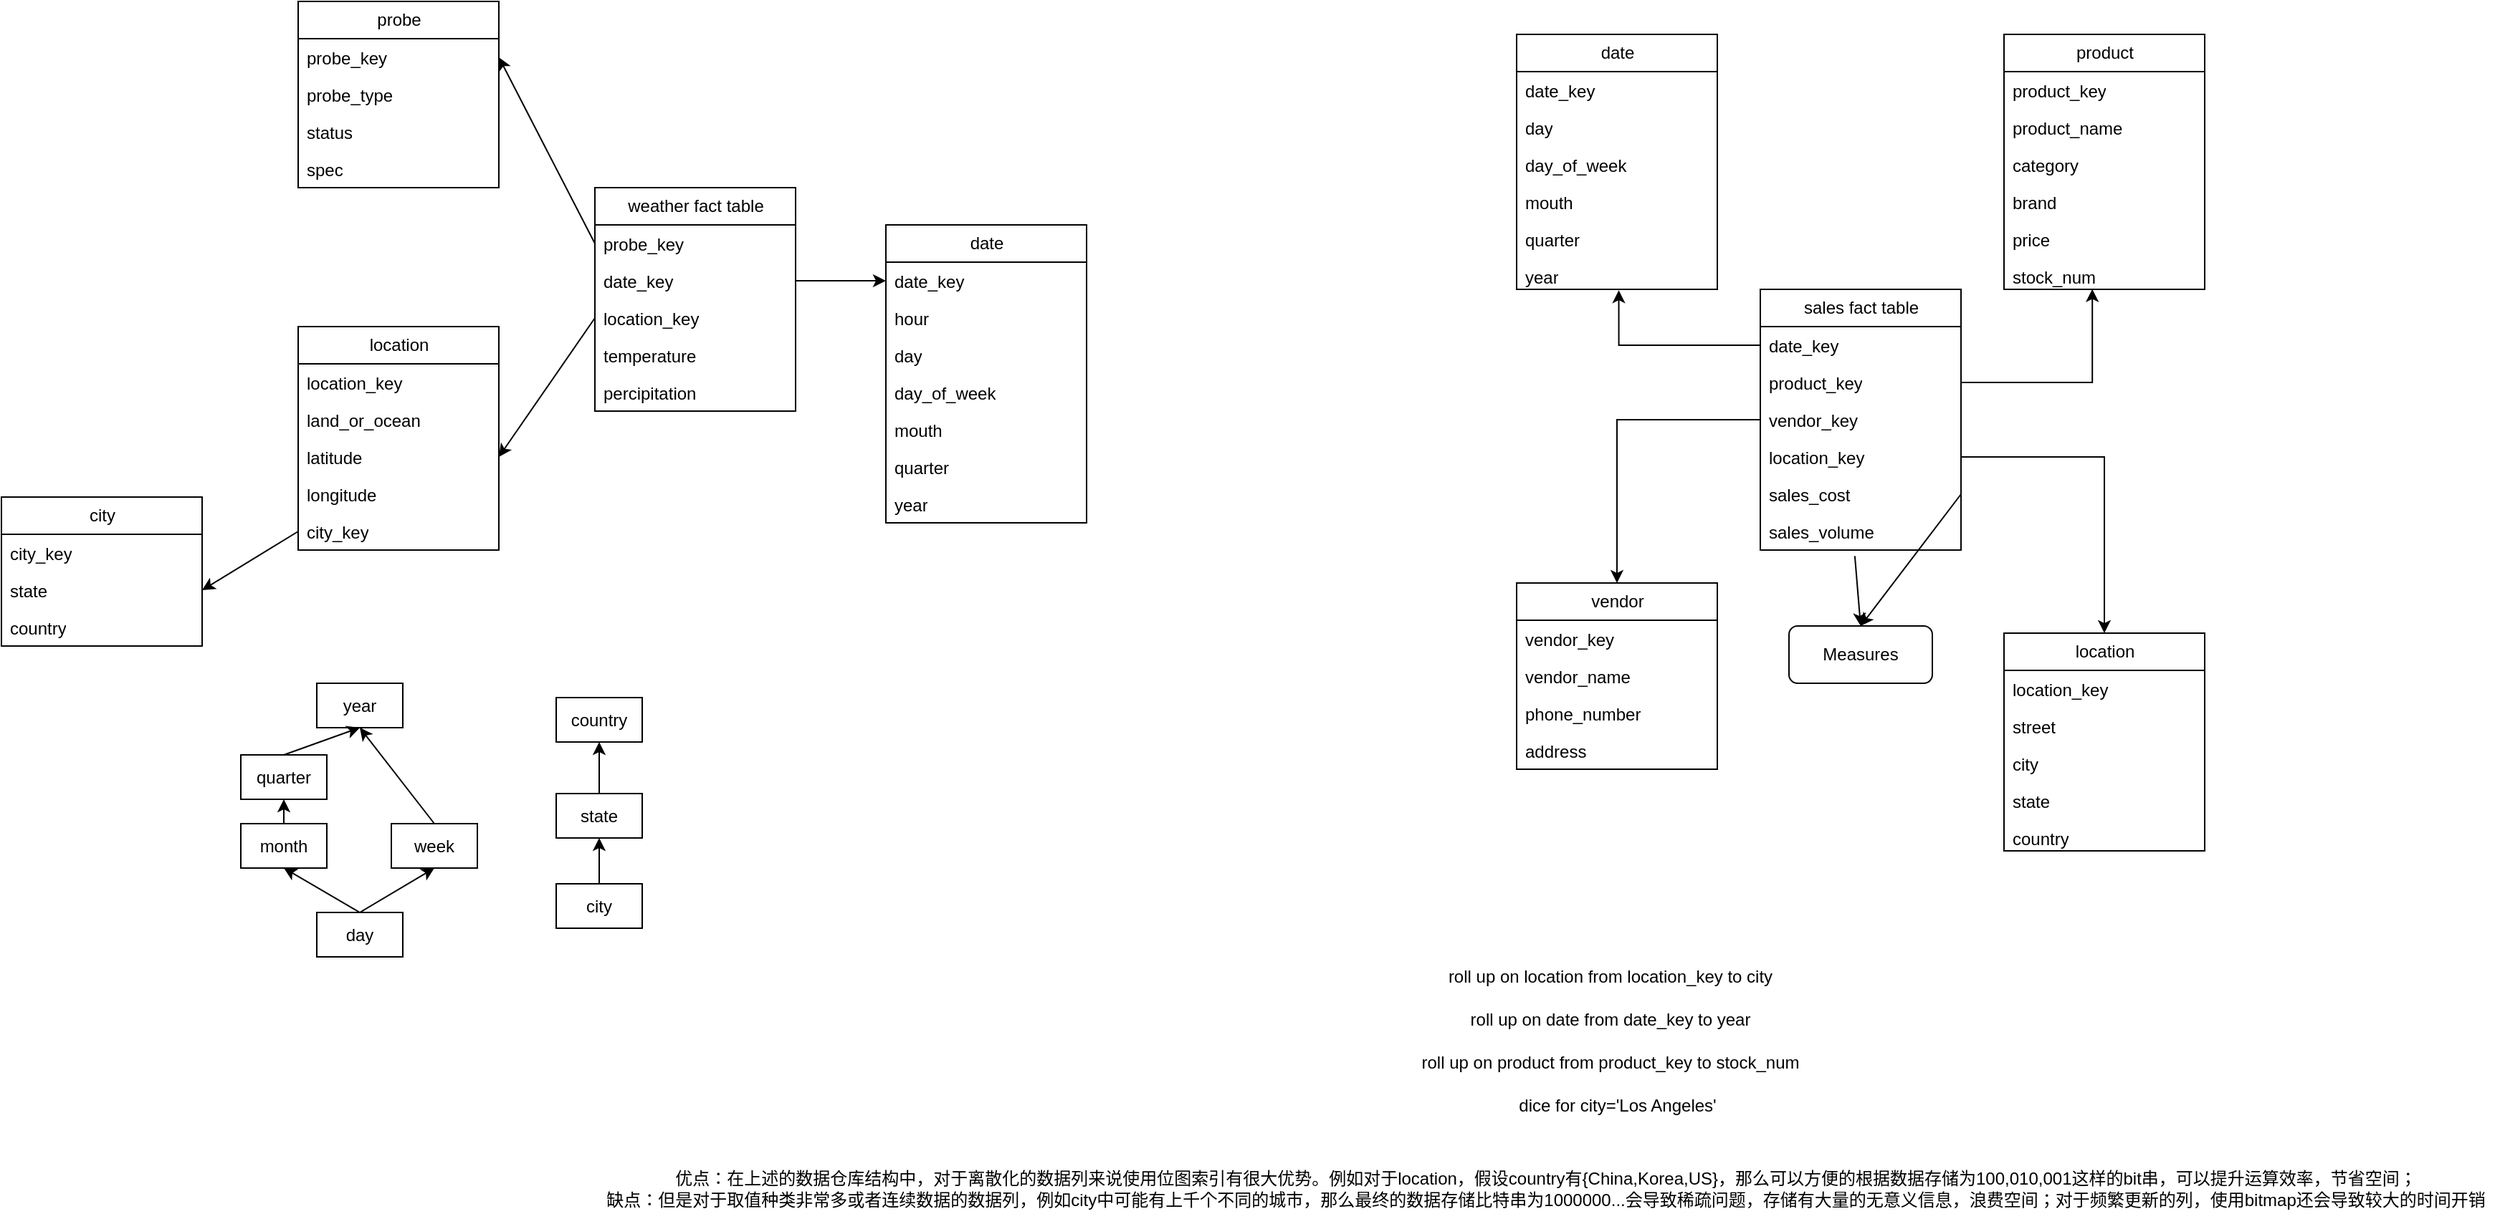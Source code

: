 <mxfile version="24.7.16">
  <diagram name="第 1 页" id="3ccgbEgvmrZUkAs4_G65">
    <mxGraphModel dx="3216" dy="810" grid="1" gridSize="10" guides="1" tooltips="1" connect="1" arrows="1" fold="1" page="1" pageScale="1" pageWidth="827" pageHeight="1169" math="0" shadow="0">
      <root>
        <mxCell id="0" />
        <mxCell id="1" parent="0" />
        <mxCell id="tXJnp-GCiFo_NJ_1QGvf-68" value="" style="endArrow=classic;html=1;rounded=0;exitX=1;exitY=0.5;exitDx=0;exitDy=0;entryX=0.5;entryY=0;entryDx=0;entryDy=0;" edge="1" parent="1" source="tXJnp-GCiFo_NJ_1QGvf-14" target="tXJnp-GCiFo_NJ_1QGvf-63">
          <mxGeometry width="50" height="50" relative="1" as="geometry">
            <mxPoint x="370" y="470" as="sourcePoint" />
            <mxPoint x="440" y="510" as="targetPoint" />
          </mxGeometry>
        </mxCell>
        <mxCell id="tXJnp-GCiFo_NJ_1QGvf-1" value="sales fact table" style="swimlane;fontStyle=0;childLayout=stackLayout;horizontal=1;startSize=26;fillColor=none;horizontalStack=0;resizeParent=1;resizeParentMax=0;resizeLast=0;collapsible=1;marginBottom=0;html=1;" vertex="1" parent="1">
          <mxGeometry x="260" y="255" width="140" height="182" as="geometry" />
        </mxCell>
        <mxCell id="tXJnp-GCiFo_NJ_1QGvf-2" value="date_key" style="text;strokeColor=none;fillColor=none;align=left;verticalAlign=top;spacingLeft=4;spacingRight=4;overflow=hidden;rotatable=0;points=[[0,0.5],[1,0.5]];portConstraint=eastwest;whiteSpace=wrap;html=1;" vertex="1" parent="tXJnp-GCiFo_NJ_1QGvf-1">
          <mxGeometry y="26" width="140" height="26" as="geometry" />
        </mxCell>
        <mxCell id="tXJnp-GCiFo_NJ_1QGvf-3" value="product_key" style="text;strokeColor=none;fillColor=none;align=left;verticalAlign=top;spacingLeft=4;spacingRight=4;overflow=hidden;rotatable=0;points=[[0,0.5],[1,0.5]];portConstraint=eastwest;whiteSpace=wrap;html=1;" vertex="1" parent="tXJnp-GCiFo_NJ_1QGvf-1">
          <mxGeometry y="52" width="140" height="26" as="geometry" />
        </mxCell>
        <mxCell id="tXJnp-GCiFo_NJ_1QGvf-4" value="vendor_key" style="text;strokeColor=none;fillColor=none;align=left;verticalAlign=top;spacingLeft=4;spacingRight=4;overflow=hidden;rotatable=0;points=[[0,0.5],[1,0.5]];portConstraint=eastwest;whiteSpace=wrap;html=1;" vertex="1" parent="tXJnp-GCiFo_NJ_1QGvf-1">
          <mxGeometry y="78" width="140" height="26" as="geometry" />
        </mxCell>
        <mxCell id="tXJnp-GCiFo_NJ_1QGvf-11" value="location_key" style="text;strokeColor=none;fillColor=none;align=left;verticalAlign=top;spacingLeft=4;spacingRight=4;overflow=hidden;rotatable=0;points=[[0,0.5],[1,0.5]];portConstraint=eastwest;whiteSpace=wrap;html=1;" vertex="1" parent="tXJnp-GCiFo_NJ_1QGvf-1">
          <mxGeometry y="104" width="140" height="26" as="geometry" />
        </mxCell>
        <mxCell id="tXJnp-GCiFo_NJ_1QGvf-14" value="sales_cost" style="text;strokeColor=none;fillColor=none;align=left;verticalAlign=top;spacingLeft=4;spacingRight=4;overflow=hidden;rotatable=0;points=[[0,0.5],[1,0.5]];portConstraint=eastwest;whiteSpace=wrap;html=1;" vertex="1" parent="tXJnp-GCiFo_NJ_1QGvf-1">
          <mxGeometry y="130" width="140" height="26" as="geometry" />
        </mxCell>
        <mxCell id="tXJnp-GCiFo_NJ_1QGvf-15" value="sales_volume" style="text;strokeColor=none;fillColor=none;align=left;verticalAlign=top;spacingLeft=4;spacingRight=4;overflow=hidden;rotatable=0;points=[[0,0.5],[1,0.5]];portConstraint=eastwest;whiteSpace=wrap;html=1;" vertex="1" parent="tXJnp-GCiFo_NJ_1QGvf-1">
          <mxGeometry y="156" width="140" height="26" as="geometry" />
        </mxCell>
        <mxCell id="tXJnp-GCiFo_NJ_1QGvf-16" value="date" style="swimlane;fontStyle=0;childLayout=stackLayout;horizontal=1;startSize=26;fillColor=none;horizontalStack=0;resizeParent=1;resizeParentMax=0;resizeLast=0;collapsible=1;marginBottom=0;html=1;" vertex="1" parent="1">
          <mxGeometry x="90" y="77" width="140" height="178" as="geometry" />
        </mxCell>
        <mxCell id="tXJnp-GCiFo_NJ_1QGvf-17" value="date_key" style="text;strokeColor=none;fillColor=none;align=left;verticalAlign=top;spacingLeft=4;spacingRight=4;overflow=hidden;rotatable=0;points=[[0,0.5],[1,0.5]];portConstraint=eastwest;whiteSpace=wrap;html=1;" vertex="1" parent="tXJnp-GCiFo_NJ_1QGvf-16">
          <mxGeometry y="26" width="140" height="26" as="geometry" />
        </mxCell>
        <mxCell id="tXJnp-GCiFo_NJ_1QGvf-18" value="day" style="text;strokeColor=none;fillColor=none;align=left;verticalAlign=top;spacingLeft=4;spacingRight=4;overflow=hidden;rotatable=0;points=[[0,0.5],[1,0.5]];portConstraint=eastwest;whiteSpace=wrap;html=1;" vertex="1" parent="tXJnp-GCiFo_NJ_1QGvf-16">
          <mxGeometry y="52" width="140" height="26" as="geometry" />
        </mxCell>
        <mxCell id="tXJnp-GCiFo_NJ_1QGvf-19" value="day_of_week" style="text;strokeColor=none;fillColor=none;align=left;verticalAlign=top;spacingLeft=4;spacingRight=4;overflow=hidden;rotatable=0;points=[[0,0.5],[1,0.5]];portConstraint=eastwest;whiteSpace=wrap;html=1;" vertex="1" parent="tXJnp-GCiFo_NJ_1QGvf-16">
          <mxGeometry y="78" width="140" height="26" as="geometry" />
        </mxCell>
        <mxCell id="tXJnp-GCiFo_NJ_1QGvf-20" value="mouth" style="text;strokeColor=none;fillColor=none;align=left;verticalAlign=top;spacingLeft=4;spacingRight=4;overflow=hidden;rotatable=0;points=[[0,0.5],[1,0.5]];portConstraint=eastwest;whiteSpace=wrap;html=1;" vertex="1" parent="tXJnp-GCiFo_NJ_1QGvf-16">
          <mxGeometry y="104" width="140" height="26" as="geometry" />
        </mxCell>
        <mxCell id="tXJnp-GCiFo_NJ_1QGvf-21" value="quarter" style="text;strokeColor=none;fillColor=none;align=left;verticalAlign=top;spacingLeft=4;spacingRight=4;overflow=hidden;rotatable=0;points=[[0,0.5],[1,0.5]];portConstraint=eastwest;whiteSpace=wrap;html=1;" vertex="1" parent="tXJnp-GCiFo_NJ_1QGvf-16">
          <mxGeometry y="130" width="140" height="26" as="geometry" />
        </mxCell>
        <mxCell id="tXJnp-GCiFo_NJ_1QGvf-23" value="year" style="text;strokeColor=none;fillColor=none;align=left;verticalAlign=top;spacingLeft=4;spacingRight=4;overflow=hidden;rotatable=0;points=[[0,0.5],[1,0.5]];portConstraint=eastwest;whiteSpace=wrap;html=1;" vertex="1" parent="tXJnp-GCiFo_NJ_1QGvf-16">
          <mxGeometry y="156" width="140" height="22" as="geometry" />
        </mxCell>
        <mxCell id="tXJnp-GCiFo_NJ_1QGvf-24" value="product" style="swimlane;fontStyle=0;childLayout=stackLayout;horizontal=1;startSize=26;fillColor=none;horizontalStack=0;resizeParent=1;resizeParentMax=0;resizeLast=0;collapsible=1;marginBottom=0;html=1;" vertex="1" parent="1">
          <mxGeometry x="430" y="77" width="140" height="178" as="geometry" />
        </mxCell>
        <mxCell id="tXJnp-GCiFo_NJ_1QGvf-25" value="product_key" style="text;strokeColor=none;fillColor=none;align=left;verticalAlign=top;spacingLeft=4;spacingRight=4;overflow=hidden;rotatable=0;points=[[0,0.5],[1,0.5]];portConstraint=eastwest;whiteSpace=wrap;html=1;" vertex="1" parent="tXJnp-GCiFo_NJ_1QGvf-24">
          <mxGeometry y="26" width="140" height="26" as="geometry" />
        </mxCell>
        <mxCell id="tXJnp-GCiFo_NJ_1QGvf-26" value="product_name" style="text;strokeColor=none;fillColor=none;align=left;verticalAlign=top;spacingLeft=4;spacingRight=4;overflow=hidden;rotatable=0;points=[[0,0.5],[1,0.5]];portConstraint=eastwest;whiteSpace=wrap;html=1;" vertex="1" parent="tXJnp-GCiFo_NJ_1QGvf-24">
          <mxGeometry y="52" width="140" height="26" as="geometry" />
        </mxCell>
        <mxCell id="tXJnp-GCiFo_NJ_1QGvf-27" value="category" style="text;strokeColor=none;fillColor=none;align=left;verticalAlign=top;spacingLeft=4;spacingRight=4;overflow=hidden;rotatable=0;points=[[0,0.5],[1,0.5]];portConstraint=eastwest;whiteSpace=wrap;html=1;" vertex="1" parent="tXJnp-GCiFo_NJ_1QGvf-24">
          <mxGeometry y="78" width="140" height="26" as="geometry" />
        </mxCell>
        <mxCell id="tXJnp-GCiFo_NJ_1QGvf-28" value="brand" style="text;strokeColor=none;fillColor=none;align=left;verticalAlign=top;spacingLeft=4;spacingRight=4;overflow=hidden;rotatable=0;points=[[0,0.5],[1,0.5]];portConstraint=eastwest;whiteSpace=wrap;html=1;" vertex="1" parent="tXJnp-GCiFo_NJ_1QGvf-24">
          <mxGeometry y="104" width="140" height="26" as="geometry" />
        </mxCell>
        <mxCell id="tXJnp-GCiFo_NJ_1QGvf-29" value="price" style="text;strokeColor=none;fillColor=none;align=left;verticalAlign=top;spacingLeft=4;spacingRight=4;overflow=hidden;rotatable=0;points=[[0,0.5],[1,0.5]];portConstraint=eastwest;whiteSpace=wrap;html=1;" vertex="1" parent="tXJnp-GCiFo_NJ_1QGvf-24">
          <mxGeometry y="130" width="140" height="26" as="geometry" />
        </mxCell>
        <mxCell id="tXJnp-GCiFo_NJ_1QGvf-30" value="stock_num" style="text;strokeColor=none;fillColor=none;align=left;verticalAlign=top;spacingLeft=4;spacingRight=4;overflow=hidden;rotatable=0;points=[[0,0.5],[1,0.5]];portConstraint=eastwest;whiteSpace=wrap;html=1;" vertex="1" parent="tXJnp-GCiFo_NJ_1QGvf-24">
          <mxGeometry y="156" width="140" height="22" as="geometry" />
        </mxCell>
        <mxCell id="tXJnp-GCiFo_NJ_1QGvf-31" value="vendor" style="swimlane;fontStyle=0;childLayout=stackLayout;horizontal=1;startSize=26;fillColor=none;horizontalStack=0;resizeParent=1;resizeParentMax=0;resizeLast=0;collapsible=1;marginBottom=0;html=1;" vertex="1" parent="1">
          <mxGeometry x="90" y="460" width="140" height="130" as="geometry" />
        </mxCell>
        <mxCell id="tXJnp-GCiFo_NJ_1QGvf-32" value="vendor_key" style="text;strokeColor=none;fillColor=none;align=left;verticalAlign=top;spacingLeft=4;spacingRight=4;overflow=hidden;rotatable=0;points=[[0,0.5],[1,0.5]];portConstraint=eastwest;whiteSpace=wrap;html=1;" vertex="1" parent="tXJnp-GCiFo_NJ_1QGvf-31">
          <mxGeometry y="26" width="140" height="26" as="geometry" />
        </mxCell>
        <mxCell id="tXJnp-GCiFo_NJ_1QGvf-33" value="vendor_name" style="text;strokeColor=none;fillColor=none;align=left;verticalAlign=top;spacingLeft=4;spacingRight=4;overflow=hidden;rotatable=0;points=[[0,0.5],[1,0.5]];portConstraint=eastwest;whiteSpace=wrap;html=1;" vertex="1" parent="tXJnp-GCiFo_NJ_1QGvf-31">
          <mxGeometry y="52" width="140" height="26" as="geometry" />
        </mxCell>
        <mxCell id="tXJnp-GCiFo_NJ_1QGvf-35" value="phone_number" style="text;strokeColor=none;fillColor=none;align=left;verticalAlign=top;spacingLeft=4;spacingRight=4;overflow=hidden;rotatable=0;points=[[0,0.5],[1,0.5]];portConstraint=eastwest;whiteSpace=wrap;html=1;" vertex="1" parent="tXJnp-GCiFo_NJ_1QGvf-31">
          <mxGeometry y="78" width="140" height="26" as="geometry" />
        </mxCell>
        <mxCell id="tXJnp-GCiFo_NJ_1QGvf-36" value="address" style="text;strokeColor=none;fillColor=none;align=left;verticalAlign=top;spacingLeft=4;spacingRight=4;overflow=hidden;rotatable=0;points=[[0,0.5],[1,0.5]];portConstraint=eastwest;whiteSpace=wrap;html=1;" vertex="1" parent="tXJnp-GCiFo_NJ_1QGvf-31">
          <mxGeometry y="104" width="140" height="26" as="geometry" />
        </mxCell>
        <mxCell id="tXJnp-GCiFo_NJ_1QGvf-40" value="location" style="swimlane;fontStyle=0;childLayout=stackLayout;horizontal=1;startSize=26;fillColor=none;horizontalStack=0;resizeParent=1;resizeParentMax=0;resizeLast=0;collapsible=1;marginBottom=0;html=1;" vertex="1" parent="1">
          <mxGeometry x="430" y="495" width="140" height="152" as="geometry" />
        </mxCell>
        <mxCell id="tXJnp-GCiFo_NJ_1QGvf-41" value="location_key" style="text;strokeColor=none;fillColor=none;align=left;verticalAlign=top;spacingLeft=4;spacingRight=4;overflow=hidden;rotatable=0;points=[[0,0.5],[1,0.5]];portConstraint=eastwest;whiteSpace=wrap;html=1;" vertex="1" parent="tXJnp-GCiFo_NJ_1QGvf-40">
          <mxGeometry y="26" width="140" height="26" as="geometry" />
        </mxCell>
        <mxCell id="tXJnp-GCiFo_NJ_1QGvf-42" value="street" style="text;strokeColor=none;fillColor=none;align=left;verticalAlign=top;spacingLeft=4;spacingRight=4;overflow=hidden;rotatable=0;points=[[0,0.5],[1,0.5]];portConstraint=eastwest;whiteSpace=wrap;html=1;" vertex="1" parent="tXJnp-GCiFo_NJ_1QGvf-40">
          <mxGeometry y="52" width="140" height="26" as="geometry" />
        </mxCell>
        <mxCell id="tXJnp-GCiFo_NJ_1QGvf-43" value="city" style="text;strokeColor=none;fillColor=none;align=left;verticalAlign=top;spacingLeft=4;spacingRight=4;overflow=hidden;rotatable=0;points=[[0,0.5],[1,0.5]];portConstraint=eastwest;whiteSpace=wrap;html=1;" vertex="1" parent="tXJnp-GCiFo_NJ_1QGvf-40">
          <mxGeometry y="78" width="140" height="26" as="geometry" />
        </mxCell>
        <mxCell id="tXJnp-GCiFo_NJ_1QGvf-44" value="state" style="text;strokeColor=none;fillColor=none;align=left;verticalAlign=top;spacingLeft=4;spacingRight=4;overflow=hidden;rotatable=0;points=[[0,0.5],[1,0.5]];portConstraint=eastwest;whiteSpace=wrap;html=1;" vertex="1" parent="tXJnp-GCiFo_NJ_1QGvf-40">
          <mxGeometry y="104" width="140" height="26" as="geometry" />
        </mxCell>
        <mxCell id="tXJnp-GCiFo_NJ_1QGvf-46" value="country" style="text;strokeColor=none;fillColor=none;align=left;verticalAlign=top;spacingLeft=4;spacingRight=4;overflow=hidden;rotatable=0;points=[[0,0.5],[1,0.5]];portConstraint=eastwest;whiteSpace=wrap;html=1;" vertex="1" parent="tXJnp-GCiFo_NJ_1QGvf-40">
          <mxGeometry y="130" width="140" height="22" as="geometry" />
        </mxCell>
        <mxCell id="tXJnp-GCiFo_NJ_1QGvf-56" style="edgeStyle=orthogonalEdgeStyle;rounded=0;orthogonalLoop=1;jettySize=auto;html=1;exitX=0;exitY=0.5;exitDx=0;exitDy=0;entryX=0.509;entryY=1.027;entryDx=0;entryDy=0;entryPerimeter=0;" edge="1" parent="1" source="tXJnp-GCiFo_NJ_1QGvf-2" target="tXJnp-GCiFo_NJ_1QGvf-23">
          <mxGeometry relative="1" as="geometry" />
        </mxCell>
        <mxCell id="tXJnp-GCiFo_NJ_1QGvf-58" style="edgeStyle=orthogonalEdgeStyle;rounded=0;orthogonalLoop=1;jettySize=auto;html=1;exitX=1;exitY=0.5;exitDx=0;exitDy=0;entryX=0.44;entryY=0.991;entryDx=0;entryDy=0;entryPerimeter=0;" edge="1" parent="1" source="tXJnp-GCiFo_NJ_1QGvf-3" target="tXJnp-GCiFo_NJ_1QGvf-30">
          <mxGeometry relative="1" as="geometry" />
        </mxCell>
        <mxCell id="tXJnp-GCiFo_NJ_1QGvf-61" style="edgeStyle=orthogonalEdgeStyle;rounded=0;orthogonalLoop=1;jettySize=auto;html=1;exitX=0;exitY=0.5;exitDx=0;exitDy=0;entryX=0.5;entryY=0;entryDx=0;entryDy=0;" edge="1" parent="1" source="tXJnp-GCiFo_NJ_1QGvf-4" target="tXJnp-GCiFo_NJ_1QGvf-31">
          <mxGeometry relative="1" as="geometry" />
        </mxCell>
        <mxCell id="tXJnp-GCiFo_NJ_1QGvf-62" style="edgeStyle=orthogonalEdgeStyle;rounded=0;orthogonalLoop=1;jettySize=auto;html=1;exitX=1;exitY=0.5;exitDx=0;exitDy=0;entryX=0.5;entryY=0;entryDx=0;entryDy=0;" edge="1" parent="1" source="tXJnp-GCiFo_NJ_1QGvf-11" target="tXJnp-GCiFo_NJ_1QGvf-40">
          <mxGeometry relative="1" as="geometry" />
        </mxCell>
        <mxCell id="tXJnp-GCiFo_NJ_1QGvf-63" value="Measures" style="rounded=1;whiteSpace=wrap;html=1;" vertex="1" parent="1">
          <mxGeometry x="280" y="490" width="100" height="40" as="geometry" />
        </mxCell>
        <mxCell id="tXJnp-GCiFo_NJ_1QGvf-69" value="" style="endArrow=classic;html=1;rounded=0;exitX=0.471;exitY=1.162;exitDx=0;exitDy=0;exitPerimeter=0;entryX=0.5;entryY=0;entryDx=0;entryDy=0;" edge="1" parent="1" source="tXJnp-GCiFo_NJ_1QGvf-15" target="tXJnp-GCiFo_NJ_1QGvf-63">
          <mxGeometry width="50" height="50" relative="1" as="geometry">
            <mxPoint x="350" y="620" as="sourcePoint" />
            <mxPoint x="400" y="570" as="targetPoint" />
          </mxGeometry>
        </mxCell>
        <mxCell id="tXJnp-GCiFo_NJ_1QGvf-70" value="roll up on location from location_key to city" style="text;html=1;align=center;verticalAlign=middle;resizable=0;points=[];autosize=1;strokeColor=none;fillColor=none;" vertex="1" parent="1">
          <mxGeometry x="30" y="720" width="250" height="30" as="geometry" />
        </mxCell>
        <mxCell id="tXJnp-GCiFo_NJ_1QGvf-71" value="roll up on product from product_key to stock_num" style="text;html=1;align=center;verticalAlign=middle;resizable=0;points=[];autosize=1;strokeColor=none;fillColor=none;" vertex="1" parent="1">
          <mxGeometry x="10" y="780" width="290" height="30" as="geometry" />
        </mxCell>
        <mxCell id="tXJnp-GCiFo_NJ_1QGvf-72" value="roll up on date from date_key to year" style="text;html=1;align=center;verticalAlign=middle;resizable=0;points=[];autosize=1;strokeColor=none;fillColor=none;" vertex="1" parent="1">
          <mxGeometry x="45" y="750" width="220" height="30" as="geometry" />
        </mxCell>
        <mxCell id="tXJnp-GCiFo_NJ_1QGvf-73" value="dice for city=&#39;Los Angeles&#39;" style="text;html=1;align=center;verticalAlign=middle;resizable=0;points=[];autosize=1;strokeColor=none;fillColor=none;" vertex="1" parent="1">
          <mxGeometry x="80" y="810" width="160" height="30" as="geometry" />
        </mxCell>
        <mxCell id="tXJnp-GCiFo_NJ_1QGvf-74" value="优点：在上述的数据仓库结构中，对于离散化的数据列来说使用位图索引有很大优势。例如对于location，假设country有{China,Korea,US}，那么可以方便的根据数据存储为100,010,001这样的bit串，可以提升运算效率，节省空间；&lt;div&gt;缺点：但是对于取值种类非常多&lt;span style=&quot;background-color: initial;&quot;&gt;或者连续数据&lt;/span&gt;&lt;span style=&quot;background-color: initial;&quot;&gt;的数据列，例如city中可能有上千个不同的城市，那么最终的数据存储比特串为1000000...会导致稀疏问题，存储有大量的无意义信息，浪费空间；对于频繁更新的列，使用bitmap还会导致较大的时间开销&lt;/span&gt;&lt;/div&gt;" style="text;html=1;align=center;verticalAlign=middle;resizable=0;points=[];autosize=1;strokeColor=none;fillColor=none;" vertex="1" parent="1">
          <mxGeometry x="-555" y="863" width="1330" height="40" as="geometry" />
        </mxCell>
        <mxCell id="tXJnp-GCiFo_NJ_1QGvf-75" value="weather fact table" style="swimlane;fontStyle=0;childLayout=stackLayout;horizontal=1;startSize=26;fillColor=none;horizontalStack=0;resizeParent=1;resizeParentMax=0;resizeLast=0;collapsible=1;marginBottom=0;html=1;" vertex="1" parent="1">
          <mxGeometry x="-553" y="184" width="140" height="156" as="geometry" />
        </mxCell>
        <mxCell id="tXJnp-GCiFo_NJ_1QGvf-76" value="probe_key" style="text;strokeColor=none;fillColor=none;align=left;verticalAlign=top;spacingLeft=4;spacingRight=4;overflow=hidden;rotatable=0;points=[[0,0.5],[1,0.5]];portConstraint=eastwest;whiteSpace=wrap;html=1;" vertex="1" parent="tXJnp-GCiFo_NJ_1QGvf-75">
          <mxGeometry y="26" width="140" height="26" as="geometry" />
        </mxCell>
        <mxCell id="tXJnp-GCiFo_NJ_1QGvf-77" value="date_key" style="text;strokeColor=none;fillColor=none;align=left;verticalAlign=top;spacingLeft=4;spacingRight=4;overflow=hidden;rotatable=0;points=[[0,0.5],[1,0.5]];portConstraint=eastwest;whiteSpace=wrap;html=1;" vertex="1" parent="tXJnp-GCiFo_NJ_1QGvf-75">
          <mxGeometry y="52" width="140" height="26" as="geometry" />
        </mxCell>
        <mxCell id="tXJnp-GCiFo_NJ_1QGvf-79" value="location_key" style="text;strokeColor=none;fillColor=none;align=left;verticalAlign=top;spacingLeft=4;spacingRight=4;overflow=hidden;rotatable=0;points=[[0,0.5],[1,0.5]];portConstraint=eastwest;whiteSpace=wrap;html=1;" vertex="1" parent="tXJnp-GCiFo_NJ_1QGvf-75">
          <mxGeometry y="78" width="140" height="26" as="geometry" />
        </mxCell>
        <mxCell id="tXJnp-GCiFo_NJ_1QGvf-80" value="temperature" style="text;strokeColor=none;fillColor=none;align=left;verticalAlign=top;spacingLeft=4;spacingRight=4;overflow=hidden;rotatable=0;points=[[0,0.5],[1,0.5]];portConstraint=eastwest;whiteSpace=wrap;html=1;" vertex="1" parent="tXJnp-GCiFo_NJ_1QGvf-75">
          <mxGeometry y="104" width="140" height="26" as="geometry" />
        </mxCell>
        <mxCell id="tXJnp-GCiFo_NJ_1QGvf-81" value="percipitation" style="text;strokeColor=none;fillColor=none;align=left;verticalAlign=top;spacingLeft=4;spacingRight=4;overflow=hidden;rotatable=0;points=[[0,0.5],[1,0.5]];portConstraint=eastwest;whiteSpace=wrap;html=1;" vertex="1" parent="tXJnp-GCiFo_NJ_1QGvf-75">
          <mxGeometry y="130" width="140" height="26" as="geometry" />
        </mxCell>
        <mxCell id="tXJnp-GCiFo_NJ_1QGvf-82" value="probe" style="swimlane;fontStyle=0;childLayout=stackLayout;horizontal=1;startSize=26;fillColor=none;horizontalStack=0;resizeParent=1;resizeParentMax=0;resizeLast=0;collapsible=1;marginBottom=0;html=1;" vertex="1" parent="1">
          <mxGeometry x="-760" y="54" width="140" height="130" as="geometry" />
        </mxCell>
        <mxCell id="tXJnp-GCiFo_NJ_1QGvf-83" value="probe_key" style="text;strokeColor=none;fillColor=none;align=left;verticalAlign=top;spacingLeft=4;spacingRight=4;overflow=hidden;rotatable=0;points=[[0,0.5],[1,0.5]];portConstraint=eastwest;whiteSpace=wrap;html=1;" vertex="1" parent="tXJnp-GCiFo_NJ_1QGvf-82">
          <mxGeometry y="26" width="140" height="26" as="geometry" />
        </mxCell>
        <mxCell id="tXJnp-GCiFo_NJ_1QGvf-84" value="probe_type" style="text;strokeColor=none;fillColor=none;align=left;verticalAlign=top;spacingLeft=4;spacingRight=4;overflow=hidden;rotatable=0;points=[[0,0.5],[1,0.5]];portConstraint=eastwest;whiteSpace=wrap;html=1;" vertex="1" parent="tXJnp-GCiFo_NJ_1QGvf-82">
          <mxGeometry y="52" width="140" height="26" as="geometry" />
        </mxCell>
        <mxCell id="tXJnp-GCiFo_NJ_1QGvf-85" value="status" style="text;strokeColor=none;fillColor=none;align=left;verticalAlign=top;spacingLeft=4;spacingRight=4;overflow=hidden;rotatable=0;points=[[0,0.5],[1,0.5]];portConstraint=eastwest;whiteSpace=wrap;html=1;" vertex="1" parent="tXJnp-GCiFo_NJ_1QGvf-82">
          <mxGeometry y="78" width="140" height="26" as="geometry" />
        </mxCell>
        <mxCell id="tXJnp-GCiFo_NJ_1QGvf-86" value="spec" style="text;strokeColor=none;fillColor=none;align=left;verticalAlign=top;spacingLeft=4;spacingRight=4;overflow=hidden;rotatable=0;points=[[0,0.5],[1,0.5]];portConstraint=eastwest;whiteSpace=wrap;html=1;" vertex="1" parent="tXJnp-GCiFo_NJ_1QGvf-82">
          <mxGeometry y="104" width="140" height="26" as="geometry" />
        </mxCell>
        <mxCell id="tXJnp-GCiFo_NJ_1QGvf-88" value="date" style="swimlane;fontStyle=0;childLayout=stackLayout;horizontal=1;startSize=26;fillColor=none;horizontalStack=0;resizeParent=1;resizeParentMax=0;resizeLast=0;collapsible=1;marginBottom=0;html=1;" vertex="1" parent="1">
          <mxGeometry x="-350" y="210" width="140" height="208" as="geometry" />
        </mxCell>
        <mxCell id="tXJnp-GCiFo_NJ_1QGvf-89" value="date_key" style="text;strokeColor=none;fillColor=none;align=left;verticalAlign=top;spacingLeft=4;spacingRight=4;overflow=hidden;rotatable=0;points=[[0,0.5],[1,0.5]];portConstraint=eastwest;whiteSpace=wrap;html=1;" vertex="1" parent="tXJnp-GCiFo_NJ_1QGvf-88">
          <mxGeometry y="26" width="140" height="26" as="geometry" />
        </mxCell>
        <mxCell id="tXJnp-GCiFo_NJ_1QGvf-90" value="hour" style="text;strokeColor=none;fillColor=none;align=left;verticalAlign=top;spacingLeft=4;spacingRight=4;overflow=hidden;rotatable=0;points=[[0,0.5],[1,0.5]];portConstraint=eastwest;whiteSpace=wrap;html=1;" vertex="1" parent="tXJnp-GCiFo_NJ_1QGvf-88">
          <mxGeometry y="52" width="140" height="26" as="geometry" />
        </mxCell>
        <mxCell id="tXJnp-GCiFo_NJ_1QGvf-91" value="day" style="text;strokeColor=none;fillColor=none;align=left;verticalAlign=top;spacingLeft=4;spacingRight=4;overflow=hidden;rotatable=0;points=[[0,0.5],[1,0.5]];portConstraint=eastwest;whiteSpace=wrap;html=1;" vertex="1" parent="tXJnp-GCiFo_NJ_1QGvf-88">
          <mxGeometry y="78" width="140" height="26" as="geometry" />
        </mxCell>
        <mxCell id="tXJnp-GCiFo_NJ_1QGvf-92" value="day_of_week" style="text;strokeColor=none;fillColor=none;align=left;verticalAlign=top;spacingLeft=4;spacingRight=4;overflow=hidden;rotatable=0;points=[[0,0.5],[1,0.5]];portConstraint=eastwest;whiteSpace=wrap;html=1;" vertex="1" parent="tXJnp-GCiFo_NJ_1QGvf-88">
          <mxGeometry y="104" width="140" height="26" as="geometry" />
        </mxCell>
        <mxCell id="tXJnp-GCiFo_NJ_1QGvf-93" value="mouth" style="text;strokeColor=none;fillColor=none;align=left;verticalAlign=top;spacingLeft=4;spacingRight=4;overflow=hidden;rotatable=0;points=[[0,0.5],[1,0.5]];portConstraint=eastwest;whiteSpace=wrap;html=1;" vertex="1" parent="tXJnp-GCiFo_NJ_1QGvf-88">
          <mxGeometry y="130" width="140" height="26" as="geometry" />
        </mxCell>
        <mxCell id="tXJnp-GCiFo_NJ_1QGvf-94" value="quarter" style="text;strokeColor=none;fillColor=none;align=left;verticalAlign=top;spacingLeft=4;spacingRight=4;overflow=hidden;rotatable=0;points=[[0,0.5],[1,0.5]];portConstraint=eastwest;whiteSpace=wrap;html=1;" vertex="1" parent="tXJnp-GCiFo_NJ_1QGvf-88">
          <mxGeometry y="156" width="140" height="26" as="geometry" />
        </mxCell>
        <mxCell id="tXJnp-GCiFo_NJ_1QGvf-95" value="year" style="text;strokeColor=none;fillColor=none;align=left;verticalAlign=top;spacingLeft=4;spacingRight=4;overflow=hidden;rotatable=0;points=[[0,0.5],[1,0.5]];portConstraint=eastwest;whiteSpace=wrap;html=1;" vertex="1" parent="tXJnp-GCiFo_NJ_1QGvf-88">
          <mxGeometry y="182" width="140" height="26" as="geometry" />
        </mxCell>
        <mxCell id="tXJnp-GCiFo_NJ_1QGvf-96" value="location" style="swimlane;fontStyle=0;childLayout=stackLayout;horizontal=1;startSize=26;fillColor=none;horizontalStack=0;resizeParent=1;resizeParentMax=0;resizeLast=0;collapsible=1;marginBottom=0;html=1;" vertex="1" parent="1">
          <mxGeometry x="-760" y="281" width="140" height="156" as="geometry" />
        </mxCell>
        <mxCell id="tXJnp-GCiFo_NJ_1QGvf-97" value="location_key" style="text;strokeColor=none;fillColor=none;align=left;verticalAlign=top;spacingLeft=4;spacingRight=4;overflow=hidden;rotatable=0;points=[[0,0.5],[1,0.5]];portConstraint=eastwest;whiteSpace=wrap;html=1;" vertex="1" parent="tXJnp-GCiFo_NJ_1QGvf-96">
          <mxGeometry y="26" width="140" height="26" as="geometry" />
        </mxCell>
        <mxCell id="tXJnp-GCiFo_NJ_1QGvf-98" value="land_or_ocean" style="text;strokeColor=none;fillColor=none;align=left;verticalAlign=top;spacingLeft=4;spacingRight=4;overflow=hidden;rotatable=0;points=[[0,0.5],[1,0.5]];portConstraint=eastwest;whiteSpace=wrap;html=1;" vertex="1" parent="tXJnp-GCiFo_NJ_1QGvf-96">
          <mxGeometry y="52" width="140" height="26" as="geometry" />
        </mxCell>
        <mxCell id="tXJnp-GCiFo_NJ_1QGvf-99" value="latitude" style="text;strokeColor=none;fillColor=none;align=left;verticalAlign=top;spacingLeft=4;spacingRight=4;overflow=hidden;rotatable=0;points=[[0,0.5],[1,0.5]];portConstraint=eastwest;whiteSpace=wrap;html=1;" vertex="1" parent="tXJnp-GCiFo_NJ_1QGvf-96">
          <mxGeometry y="78" width="140" height="26" as="geometry" />
        </mxCell>
        <mxCell id="tXJnp-GCiFo_NJ_1QGvf-100" value="longitude" style="text;strokeColor=none;fillColor=none;align=left;verticalAlign=top;spacingLeft=4;spacingRight=4;overflow=hidden;rotatable=0;points=[[0,0.5],[1,0.5]];portConstraint=eastwest;whiteSpace=wrap;html=1;" vertex="1" parent="tXJnp-GCiFo_NJ_1QGvf-96">
          <mxGeometry y="104" width="140" height="26" as="geometry" />
        </mxCell>
        <mxCell id="tXJnp-GCiFo_NJ_1QGvf-101" value="city_key" style="text;strokeColor=none;fillColor=none;align=left;verticalAlign=top;spacingLeft=4;spacingRight=4;overflow=hidden;rotatable=0;points=[[0,0.5],[1,0.5]];portConstraint=eastwest;whiteSpace=wrap;html=1;" vertex="1" parent="tXJnp-GCiFo_NJ_1QGvf-96">
          <mxGeometry y="130" width="140" height="26" as="geometry" />
        </mxCell>
        <mxCell id="tXJnp-GCiFo_NJ_1QGvf-104" value="" style="endArrow=classic;html=1;rounded=0;entryX=1;entryY=0.5;entryDx=0;entryDy=0;exitX=0;exitY=0.5;exitDx=0;exitDy=0;" edge="1" parent="1" source="tXJnp-GCiFo_NJ_1QGvf-79" target="tXJnp-GCiFo_NJ_1QGvf-99">
          <mxGeometry width="50" height="50" relative="1" as="geometry">
            <mxPoint x="-650" y="500" as="sourcePoint" />
            <mxPoint x="-600" y="450" as="targetPoint" />
          </mxGeometry>
        </mxCell>
        <mxCell id="tXJnp-GCiFo_NJ_1QGvf-107" value="" style="endArrow=classic;html=1;rounded=0;entryX=1;entryY=0.5;entryDx=0;entryDy=0;exitX=0;exitY=0.5;exitDx=0;exitDy=0;" edge="1" parent="1" source="tXJnp-GCiFo_NJ_1QGvf-76" target="tXJnp-GCiFo_NJ_1QGvf-83">
          <mxGeometry width="50" height="50" relative="1" as="geometry">
            <mxPoint x="-510" y="120" as="sourcePoint" />
            <mxPoint x="-460" y="70" as="targetPoint" />
          </mxGeometry>
        </mxCell>
        <mxCell id="tXJnp-GCiFo_NJ_1QGvf-108" value="" style="endArrow=classic;html=1;rounded=0;exitX=1;exitY=0.5;exitDx=0;exitDy=0;entryX=0;entryY=0.5;entryDx=0;entryDy=0;" edge="1" parent="1" source="tXJnp-GCiFo_NJ_1QGvf-77" target="tXJnp-GCiFo_NJ_1QGvf-89">
          <mxGeometry width="50" height="50" relative="1" as="geometry">
            <mxPoint x="-590" y="540" as="sourcePoint" />
            <mxPoint x="-540" y="490" as="targetPoint" />
          </mxGeometry>
        </mxCell>
        <mxCell id="tXJnp-GCiFo_NJ_1QGvf-116" value="city" style="swimlane;fontStyle=0;childLayout=stackLayout;horizontal=1;startSize=26;fillColor=none;horizontalStack=0;resizeParent=1;resizeParentMax=0;resizeLast=0;collapsible=1;marginBottom=0;html=1;" vertex="1" parent="1">
          <mxGeometry x="-967" y="400" width="140" height="104" as="geometry" />
        </mxCell>
        <mxCell id="tXJnp-GCiFo_NJ_1QGvf-117" value="city_key" style="text;strokeColor=none;fillColor=none;align=left;verticalAlign=top;spacingLeft=4;spacingRight=4;overflow=hidden;rotatable=0;points=[[0,0.5],[1,0.5]];portConstraint=eastwest;whiteSpace=wrap;html=1;" vertex="1" parent="tXJnp-GCiFo_NJ_1QGvf-116">
          <mxGeometry y="26" width="140" height="26" as="geometry" />
        </mxCell>
        <mxCell id="tXJnp-GCiFo_NJ_1QGvf-118" value="state" style="text;strokeColor=none;fillColor=none;align=left;verticalAlign=top;spacingLeft=4;spacingRight=4;overflow=hidden;rotatable=0;points=[[0,0.5],[1,0.5]];portConstraint=eastwest;whiteSpace=wrap;html=1;" vertex="1" parent="tXJnp-GCiFo_NJ_1QGvf-116">
          <mxGeometry y="52" width="140" height="26" as="geometry" />
        </mxCell>
        <mxCell id="tXJnp-GCiFo_NJ_1QGvf-119" value="country" style="text;strokeColor=none;fillColor=none;align=left;verticalAlign=top;spacingLeft=4;spacingRight=4;overflow=hidden;rotatable=0;points=[[0,0.5],[1,0.5]];portConstraint=eastwest;whiteSpace=wrap;html=1;" vertex="1" parent="tXJnp-GCiFo_NJ_1QGvf-116">
          <mxGeometry y="78" width="140" height="26" as="geometry" />
        </mxCell>
        <mxCell id="tXJnp-GCiFo_NJ_1QGvf-122" value="" style="endArrow=classic;html=1;rounded=0;exitX=0;exitY=0.5;exitDx=0;exitDy=0;entryX=1;entryY=0.5;entryDx=0;entryDy=0;" edge="1" parent="1" source="tXJnp-GCiFo_NJ_1QGvf-101" target="tXJnp-GCiFo_NJ_1QGvf-118">
          <mxGeometry width="50" height="50" relative="1" as="geometry">
            <mxPoint x="-730" y="560" as="sourcePoint" />
            <mxPoint x="-680" y="510" as="targetPoint" />
          </mxGeometry>
        </mxCell>
        <mxCell id="tXJnp-GCiFo_NJ_1QGvf-124" value="day" style="rounded=0;whiteSpace=wrap;html=1;" vertex="1" parent="1">
          <mxGeometry x="-747" y="690" width="60" height="31" as="geometry" />
        </mxCell>
        <mxCell id="tXJnp-GCiFo_NJ_1QGvf-125" value="month" style="rounded=0;whiteSpace=wrap;html=1;" vertex="1" parent="1">
          <mxGeometry x="-800" y="628" width="60" height="31" as="geometry" />
        </mxCell>
        <mxCell id="tXJnp-GCiFo_NJ_1QGvf-126" value="quarter" style="rounded=0;whiteSpace=wrap;html=1;" vertex="1" parent="1">
          <mxGeometry x="-800" y="580" width="60" height="31" as="geometry" />
        </mxCell>
        <mxCell id="tXJnp-GCiFo_NJ_1QGvf-127" value="week" style="rounded=0;whiteSpace=wrap;html=1;" vertex="1" parent="1">
          <mxGeometry x="-695" y="628" width="60" height="31" as="geometry" />
        </mxCell>
        <mxCell id="tXJnp-GCiFo_NJ_1QGvf-128" value="year" style="rounded=0;whiteSpace=wrap;html=1;" vertex="1" parent="1">
          <mxGeometry x="-747" y="530" width="60" height="31" as="geometry" />
        </mxCell>
        <mxCell id="tXJnp-GCiFo_NJ_1QGvf-130" value="" style="endArrow=classic;html=1;rounded=0;exitX=0.5;exitY=0;exitDx=0;exitDy=0;entryX=0.5;entryY=1;entryDx=0;entryDy=0;" edge="1" parent="1" source="tXJnp-GCiFo_NJ_1QGvf-124" target="tXJnp-GCiFo_NJ_1QGvf-125">
          <mxGeometry width="50" height="50" relative="1" as="geometry">
            <mxPoint x="-860" y="760" as="sourcePoint" />
            <mxPoint x="-810" y="710" as="targetPoint" />
          </mxGeometry>
        </mxCell>
        <mxCell id="tXJnp-GCiFo_NJ_1QGvf-131" value="" style="endArrow=classic;html=1;rounded=0;entryX=0.5;entryY=1;entryDx=0;entryDy=0;exitX=0.5;exitY=0;exitDx=0;exitDy=0;" edge="1" parent="1" source="tXJnp-GCiFo_NJ_1QGvf-124" target="tXJnp-GCiFo_NJ_1QGvf-127">
          <mxGeometry width="50" height="50" relative="1" as="geometry">
            <mxPoint x="-800" y="790" as="sourcePoint" />
            <mxPoint x="-750" y="740" as="targetPoint" />
          </mxGeometry>
        </mxCell>
        <mxCell id="tXJnp-GCiFo_NJ_1QGvf-132" value="" style="endArrow=classic;html=1;rounded=0;exitX=0.5;exitY=0;exitDx=0;exitDy=0;entryX=0.5;entryY=1;entryDx=0;entryDy=0;" edge="1" parent="1" source="tXJnp-GCiFo_NJ_1QGvf-125" target="tXJnp-GCiFo_NJ_1QGvf-126">
          <mxGeometry width="50" height="50" relative="1" as="geometry">
            <mxPoint x="-690" y="620" as="sourcePoint" />
            <mxPoint x="-640" y="570" as="targetPoint" />
          </mxGeometry>
        </mxCell>
        <mxCell id="tXJnp-GCiFo_NJ_1QGvf-133" value="" style="endArrow=classic;html=1;rounded=0;exitX=0.5;exitY=0;exitDx=0;exitDy=0;entryX=0.5;entryY=1;entryDx=0;entryDy=0;" edge="1" parent="1" source="tXJnp-GCiFo_NJ_1QGvf-126" target="tXJnp-GCiFo_NJ_1QGvf-128">
          <mxGeometry width="50" height="50" relative="1" as="geometry">
            <mxPoint x="-820" y="570" as="sourcePoint" />
            <mxPoint x="-770" y="520" as="targetPoint" />
          </mxGeometry>
        </mxCell>
        <mxCell id="tXJnp-GCiFo_NJ_1QGvf-134" value="" style="endArrow=classic;html=1;rounded=0;exitX=0.5;exitY=0;exitDx=0;exitDy=0;entryX=0.5;entryY=1;entryDx=0;entryDy=0;" edge="1" parent="1" source="tXJnp-GCiFo_NJ_1QGvf-127" target="tXJnp-GCiFo_NJ_1QGvf-128">
          <mxGeometry width="50" height="50" relative="1" as="geometry">
            <mxPoint x="-500" y="650" as="sourcePoint" />
            <mxPoint x="-450" y="600" as="targetPoint" />
          </mxGeometry>
        </mxCell>
        <mxCell id="tXJnp-GCiFo_NJ_1QGvf-139" style="edgeStyle=orthogonalEdgeStyle;rounded=0;orthogonalLoop=1;jettySize=auto;html=1;exitX=0.5;exitY=0;exitDx=0;exitDy=0;entryX=0.5;entryY=1;entryDx=0;entryDy=0;" edge="1" parent="1" source="tXJnp-GCiFo_NJ_1QGvf-136" target="tXJnp-GCiFo_NJ_1QGvf-137">
          <mxGeometry relative="1" as="geometry" />
        </mxCell>
        <mxCell id="tXJnp-GCiFo_NJ_1QGvf-136" value="city" style="rounded=0;whiteSpace=wrap;html=1;" vertex="1" parent="1">
          <mxGeometry x="-580" y="670" width="60" height="31" as="geometry" />
        </mxCell>
        <mxCell id="tXJnp-GCiFo_NJ_1QGvf-140" style="edgeStyle=orthogonalEdgeStyle;rounded=0;orthogonalLoop=1;jettySize=auto;html=1;exitX=0.5;exitY=0;exitDx=0;exitDy=0;entryX=0.5;entryY=1;entryDx=0;entryDy=0;" edge="1" parent="1" source="tXJnp-GCiFo_NJ_1QGvf-137" target="tXJnp-GCiFo_NJ_1QGvf-138">
          <mxGeometry relative="1" as="geometry" />
        </mxCell>
        <mxCell id="tXJnp-GCiFo_NJ_1QGvf-137" value="state" style="rounded=0;whiteSpace=wrap;html=1;" vertex="1" parent="1">
          <mxGeometry x="-580" y="607" width="60" height="31" as="geometry" />
        </mxCell>
        <mxCell id="tXJnp-GCiFo_NJ_1QGvf-138" value="country" style="rounded=0;whiteSpace=wrap;html=1;" vertex="1" parent="1">
          <mxGeometry x="-580" y="540" width="60" height="31" as="geometry" />
        </mxCell>
      </root>
    </mxGraphModel>
  </diagram>
</mxfile>
